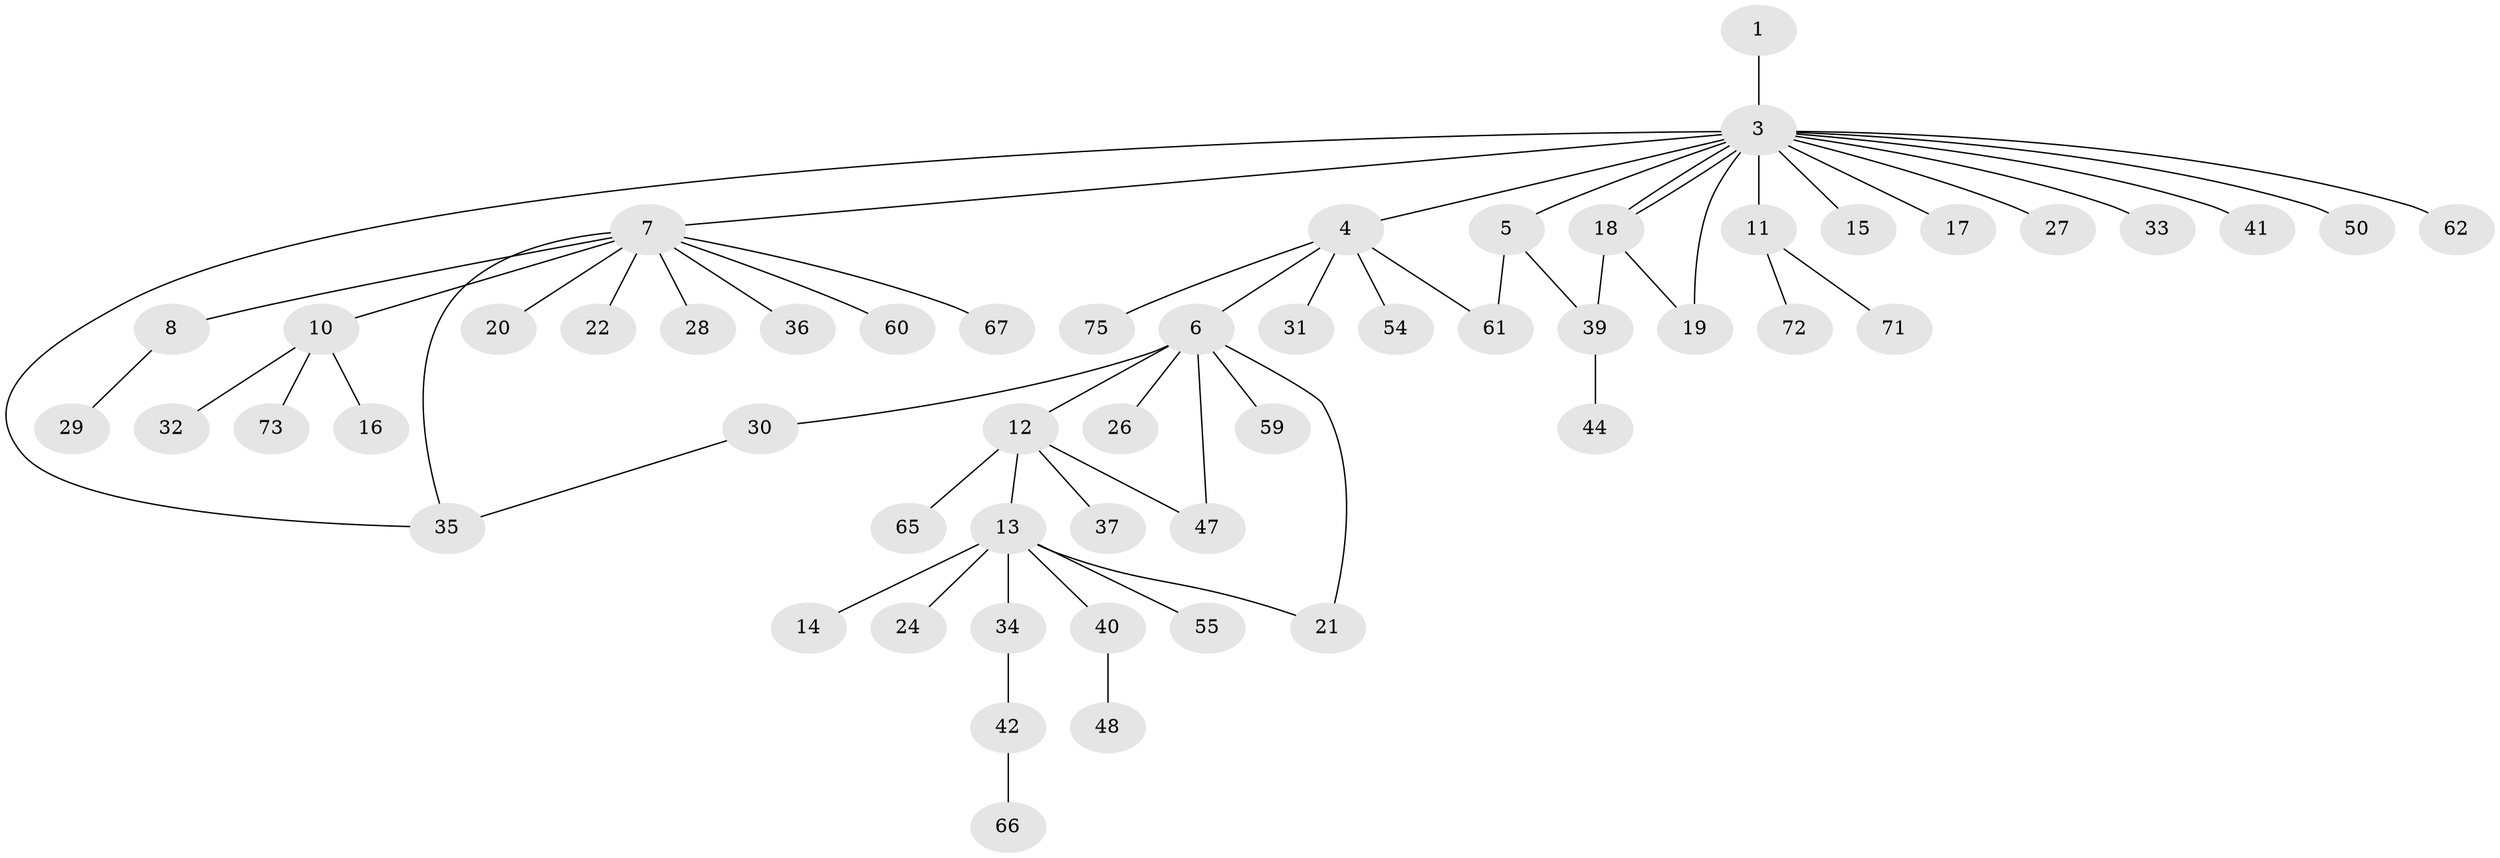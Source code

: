 // Generated by graph-tools (version 1.1) at 2025/51/02/27/25 19:51:54]
// undirected, 54 vertices, 61 edges
graph export_dot {
graph [start="1"]
  node [color=gray90,style=filled];
  1 [super="+2"];
  3 [super="+45"];
  4 [super="+46"];
  5 [super="+52"];
  6 [super="+56"];
  7 [super="+57"];
  8 [super="+9"];
  10 [super="+38"];
  11 [super="+63"];
  12 [super="+25"];
  13 [super="+64"];
  14;
  15 [super="+49"];
  16;
  17;
  18;
  19 [super="+23"];
  20;
  21 [super="+68"];
  22;
  24;
  26;
  27;
  28;
  29;
  30 [super="+51"];
  31 [super="+43"];
  32;
  33;
  34;
  35 [super="+76"];
  36;
  37;
  39 [super="+69"];
  40 [super="+58"];
  41;
  42 [super="+53"];
  44;
  47;
  48 [super="+70"];
  50;
  54;
  55;
  59;
  60;
  61;
  62;
  65 [super="+74"];
  66;
  67;
  71;
  72;
  73;
  75;
  1 -- 3;
  3 -- 4;
  3 -- 5;
  3 -- 7;
  3 -- 11;
  3 -- 15;
  3 -- 17;
  3 -- 18;
  3 -- 18;
  3 -- 19;
  3 -- 27;
  3 -- 33;
  3 -- 41;
  3 -- 50;
  3 -- 62;
  3 -- 35;
  4 -- 6;
  4 -- 31;
  4 -- 75;
  4 -- 61;
  4 -- 54;
  5 -- 61;
  5 -- 39;
  6 -- 12;
  6 -- 21;
  6 -- 26;
  6 -- 30;
  6 -- 59;
  6 -- 47;
  7 -- 8;
  7 -- 10;
  7 -- 20;
  7 -- 22;
  7 -- 28;
  7 -- 35;
  7 -- 36;
  7 -- 60;
  7 -- 67;
  8 -- 29;
  10 -- 16;
  10 -- 32;
  10 -- 73;
  11 -- 72;
  11 -- 71;
  12 -- 13;
  12 -- 65;
  12 -- 37;
  12 -- 47;
  13 -- 14;
  13 -- 21;
  13 -- 24;
  13 -- 34;
  13 -- 40;
  13 -- 55;
  18 -- 39;
  18 -- 19;
  30 -- 35;
  34 -- 42;
  39 -- 44;
  40 -- 48;
  42 -- 66;
}
